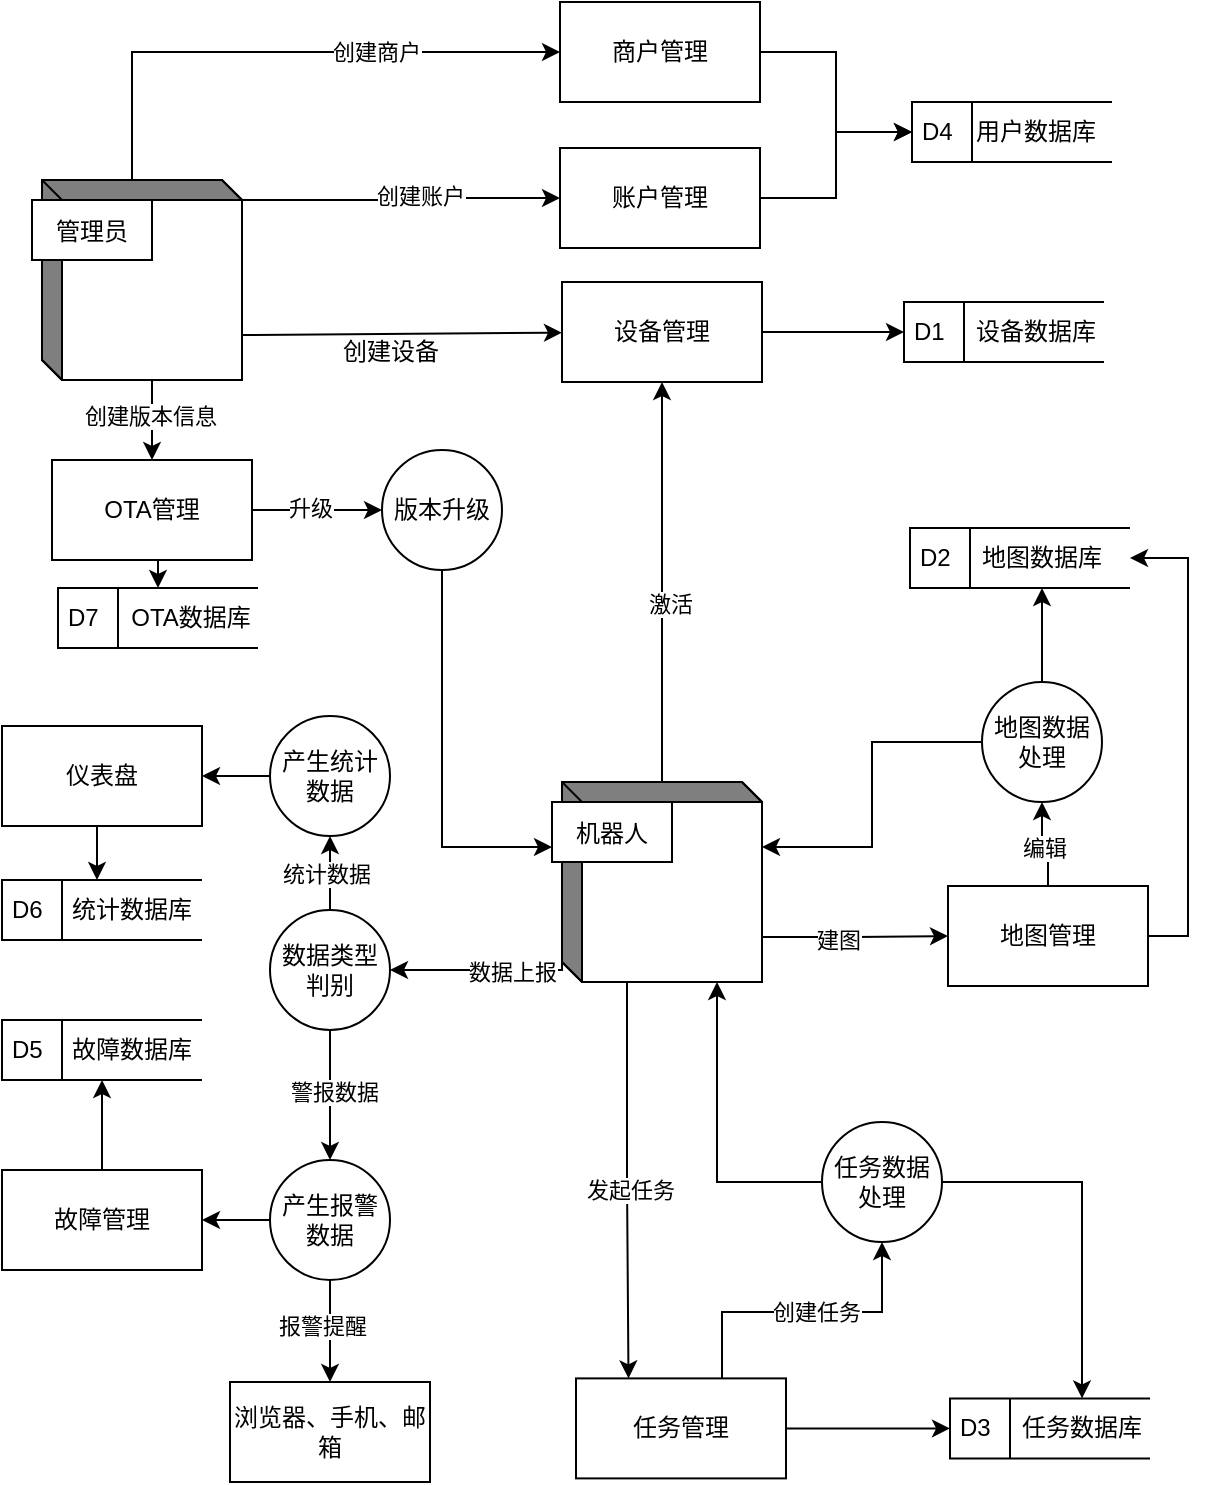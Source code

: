 <mxfile version="24.7.16">
  <diagram name="第 1 页" id="-58reNEPPvFzPP9FJtPT">
    <mxGraphModel dx="1426" dy="747" grid="1" gridSize="10" guides="1" tooltips="1" connect="1" arrows="1" fold="1" page="1" pageScale="1" pageWidth="827" pageHeight="1169" math="0" shadow="0">
      <root>
        <mxCell id="0" />
        <mxCell id="1" parent="0" />
        <mxCell id="CDC8OZHRUbecoYPQvkWm-41" style="edgeStyle=orthogonalEdgeStyle;rounded=0;orthogonalLoop=1;jettySize=auto;html=1;exitX=0;exitY=0;exitDx=100;exitDy=10;exitPerimeter=0;entryX=0;entryY=0.5;entryDx=0;entryDy=0;" edge="1" parent="1" source="CDC8OZHRUbecoYPQvkWm-1" target="CDC8OZHRUbecoYPQvkWm-39">
          <mxGeometry relative="1" as="geometry" />
        </mxCell>
        <mxCell id="CDC8OZHRUbecoYPQvkWm-42" value="创建账户" style="edgeLabel;html=1;align=center;verticalAlign=middle;resizable=0;points=[];" vertex="1" connectable="0" parent="CDC8OZHRUbecoYPQvkWm-41">
          <mxGeometry x="0.123" y="1" relative="1" as="geometry">
            <mxPoint as="offset" />
          </mxGeometry>
        </mxCell>
        <mxCell id="CDC8OZHRUbecoYPQvkWm-43" style="edgeStyle=orthogonalEdgeStyle;rounded=0;orthogonalLoop=1;jettySize=auto;html=1;exitX=0;exitY=0;exitDx=45;exitDy=0;exitPerimeter=0;entryX=0;entryY=0.5;entryDx=0;entryDy=0;" edge="1" parent="1" source="CDC8OZHRUbecoYPQvkWm-1" target="CDC8OZHRUbecoYPQvkWm-40">
          <mxGeometry relative="1" as="geometry" />
        </mxCell>
        <mxCell id="CDC8OZHRUbecoYPQvkWm-44" value="创建商户" style="edgeLabel;html=1;align=center;verticalAlign=middle;resizable=0;points=[];" vertex="1" connectable="0" parent="CDC8OZHRUbecoYPQvkWm-43">
          <mxGeometry x="0.333" relative="1" as="geometry">
            <mxPoint as="offset" />
          </mxGeometry>
        </mxCell>
        <mxCell id="CDC8OZHRUbecoYPQvkWm-3" style="edgeStyle=orthogonalEdgeStyle;rounded=0;orthogonalLoop=1;jettySize=auto;html=1;exitX=1;exitY=0.5;exitDx=0;exitDy=0;entryX=0;entryY=0.5;entryDx=0;entryDy=0;" edge="1" parent="1" source="CDC8OZHRUbecoYPQvkWm-4" target="CDC8OZHRUbecoYPQvkWm-7">
          <mxGeometry relative="1" as="geometry" />
        </mxCell>
        <mxCell id="CDC8OZHRUbecoYPQvkWm-99" style="edgeStyle=orthogonalEdgeStyle;rounded=0;orthogonalLoop=1;jettySize=auto;html=1;exitX=0;exitY=0;exitDx=55;exitDy=100;exitPerimeter=0;entryX=0.5;entryY=0;entryDx=0;entryDy=0;" edge="1" parent="1" source="CDC8OZHRUbecoYPQvkWm-1" target="CDC8OZHRUbecoYPQvkWm-96">
          <mxGeometry relative="1" as="geometry" />
        </mxCell>
        <mxCell id="CDC8OZHRUbecoYPQvkWm-100" value="创建版本信息" style="edgeLabel;html=1;align=center;verticalAlign=middle;resizable=0;points=[];" vertex="1" connectable="0" parent="CDC8OZHRUbecoYPQvkWm-99">
          <mxGeometry x="-0.137" y="-1" relative="1" as="geometry">
            <mxPoint as="offset" />
          </mxGeometry>
        </mxCell>
        <mxCell id="CDC8OZHRUbecoYPQvkWm-1" value="" style="html=1;dashed=0;whiteSpace=wrap;shape=mxgraph.dfd.externalEntity" vertex="1" parent="1">
          <mxGeometry x="90" y="109" width="100" height="100" as="geometry" />
        </mxCell>
        <mxCell id="CDC8OZHRUbecoYPQvkWm-2" value="管理员" style="autosize=1;part=1;resizable=0;strokeColor=inherit;fillColor=inherit;gradientColor=inherit;" vertex="1" parent="CDC8OZHRUbecoYPQvkWm-1">
          <mxGeometry width="60" height="30" relative="1" as="geometry">
            <mxPoint x="-5" y="10" as="offset" />
          </mxGeometry>
        </mxCell>
        <mxCell id="CDC8OZHRUbecoYPQvkWm-4" value="设备管理" style="html=1;dashed=0;whiteSpace=wrap;" vertex="1" parent="1">
          <mxGeometry x="350" y="160" width="100" height="50" as="geometry" />
        </mxCell>
        <mxCell id="CDC8OZHRUbecoYPQvkWm-5" value="" style="endArrow=classic;html=1;rounded=0;exitX=0;exitY=0;exitDx=100;exitDy=77.5;exitPerimeter=0;" edge="1" parent="1" source="CDC8OZHRUbecoYPQvkWm-1" target="CDC8OZHRUbecoYPQvkWm-4">
          <mxGeometry width="50" height="50" relative="1" as="geometry">
            <mxPoint x="189" y="260" as="sourcePoint" />
            <mxPoint x="259.711" y="210" as="targetPoint" />
          </mxGeometry>
        </mxCell>
        <mxCell id="CDC8OZHRUbecoYPQvkWm-6" value="创建设备" style="text;html=1;align=center;verticalAlign=middle;resizable=0;points=[];autosize=1;strokeColor=none;fillColor=none;" vertex="1" parent="1">
          <mxGeometry x="229" y="180" width="70" height="30" as="geometry" />
        </mxCell>
        <mxCell id="CDC8OZHRUbecoYPQvkWm-7" value="D1" style="html=1;dashed=0;whiteSpace=wrap;shape=mxgraph.dfd.dataStoreID;align=left;spacingLeft=3;points=[[0,0],[0.5,0],[1,0],[0,0.5],[1,0.5],[0,1],[0.5,1],[1,1]];" vertex="1" parent="1">
          <mxGeometry x="521" y="170" width="100" height="30" as="geometry" />
        </mxCell>
        <mxCell id="CDC8OZHRUbecoYPQvkWm-8" value="设备数据库" style="text;html=1;align=center;verticalAlign=middle;whiteSpace=wrap;rounded=0;" vertex="1" parent="1">
          <mxGeometry x="552" y="170" width="70" height="30" as="geometry" />
        </mxCell>
        <mxCell id="CDC8OZHRUbecoYPQvkWm-10" style="edgeStyle=orthogonalEdgeStyle;rounded=0;orthogonalLoop=1;jettySize=auto;html=1;exitX=0;exitY=0;exitDx=45;exitDy=0;exitPerimeter=0;entryX=0.5;entryY=1;entryDx=0;entryDy=0;" edge="1" parent="1" source="CDC8OZHRUbecoYPQvkWm-12" target="CDC8OZHRUbecoYPQvkWm-4">
          <mxGeometry relative="1" as="geometry">
            <mxPoint x="190" y="400" as="sourcePoint" />
            <mxPoint x="400" y="255" as="targetPoint" />
            <Array as="points">
              <mxPoint x="400" y="410" />
              <mxPoint x="400" y="235" />
            </Array>
          </mxGeometry>
        </mxCell>
        <mxCell id="CDC8OZHRUbecoYPQvkWm-14" value="激活" style="edgeLabel;html=1;align=center;verticalAlign=middle;resizable=0;points=[];" vertex="1" connectable="0" parent="CDC8OZHRUbecoYPQvkWm-10">
          <mxGeometry x="-0.077" y="-4" relative="1" as="geometry">
            <mxPoint as="offset" />
          </mxGeometry>
        </mxCell>
        <mxCell id="CDC8OZHRUbecoYPQvkWm-28" style="edgeStyle=orthogonalEdgeStyle;rounded=0;orthogonalLoop=1;jettySize=auto;html=1;exitX=0;exitY=0;exitDx=32.5;exitDy=100;exitPerimeter=0;entryX=0.25;entryY=0;entryDx=0;entryDy=0;" edge="1" parent="1" source="CDC8OZHRUbecoYPQvkWm-12" target="CDC8OZHRUbecoYPQvkWm-27">
          <mxGeometry relative="1" as="geometry" />
        </mxCell>
        <mxCell id="CDC8OZHRUbecoYPQvkWm-29" value="发起任务" style="edgeLabel;html=1;align=center;verticalAlign=middle;resizable=0;points=[];" vertex="1" connectable="0" parent="CDC8OZHRUbecoYPQvkWm-28">
          <mxGeometry x="0.057" relative="1" as="geometry">
            <mxPoint as="offset" />
          </mxGeometry>
        </mxCell>
        <mxCell id="CDC8OZHRUbecoYPQvkWm-34" style="edgeStyle=orthogonalEdgeStyle;rounded=0;orthogonalLoop=1;jettySize=auto;html=1;exitX=0;exitY=0;exitDx=0;exitDy=67.5;exitPerimeter=0;entryX=1;entryY=0.5;entryDx=0;entryDy=0;" edge="1" parent="1" source="CDC8OZHRUbecoYPQvkWm-12" target="CDC8OZHRUbecoYPQvkWm-33">
          <mxGeometry relative="1" as="geometry">
            <Array as="points">
              <mxPoint x="350" y="504" />
            </Array>
          </mxGeometry>
        </mxCell>
        <mxCell id="CDC8OZHRUbecoYPQvkWm-35" value="数据上报" style="edgeLabel;html=1;align=center;verticalAlign=middle;resizable=0;points=[];" vertex="1" connectable="0" parent="CDC8OZHRUbecoYPQvkWm-34">
          <mxGeometry x="-0.075" y="1" relative="1" as="geometry">
            <mxPoint as="offset" />
          </mxGeometry>
        </mxCell>
        <mxCell id="CDC8OZHRUbecoYPQvkWm-80" style="edgeStyle=orthogonalEdgeStyle;rounded=0;orthogonalLoop=1;jettySize=auto;html=1;exitX=0;exitY=0;exitDx=100;exitDy=77.5;exitPerimeter=0;entryX=0;entryY=0.5;entryDx=0;entryDy=0;" edge="1" parent="1" source="CDC8OZHRUbecoYPQvkWm-12" target="CDC8OZHRUbecoYPQvkWm-21">
          <mxGeometry relative="1" as="geometry" />
        </mxCell>
        <mxCell id="CDC8OZHRUbecoYPQvkWm-81" value="建图" style="edgeLabel;html=1;align=center;verticalAlign=middle;resizable=0;points=[];" vertex="1" connectable="0" parent="CDC8OZHRUbecoYPQvkWm-80">
          <mxGeometry x="-0.187" relative="1" as="geometry">
            <mxPoint y="1" as="offset" />
          </mxGeometry>
        </mxCell>
        <mxCell id="CDC8OZHRUbecoYPQvkWm-12" value="" style="html=1;dashed=0;whiteSpace=wrap;shape=mxgraph.dfd.externalEntity" vertex="1" parent="1">
          <mxGeometry x="350" y="410" width="100" height="100" as="geometry" />
        </mxCell>
        <mxCell id="CDC8OZHRUbecoYPQvkWm-13" value="机器人" style="autosize=1;part=1;resizable=0;strokeColor=inherit;fillColor=inherit;gradientColor=inherit;" vertex="1" parent="CDC8OZHRUbecoYPQvkWm-12">
          <mxGeometry width="60" height="30" relative="1" as="geometry">
            <mxPoint x="-5" y="10" as="offset" />
          </mxGeometry>
        </mxCell>
        <mxCell id="CDC8OZHRUbecoYPQvkWm-71" style="edgeStyle=orthogonalEdgeStyle;rounded=0;orthogonalLoop=1;jettySize=auto;html=1;exitX=0.5;exitY=0;exitDx=0;exitDy=0;entryX=0.5;entryY=1;entryDx=0;entryDy=0;" edge="1" parent="1" source="CDC8OZHRUbecoYPQvkWm-21" target="CDC8OZHRUbecoYPQvkWm-70">
          <mxGeometry relative="1" as="geometry" />
        </mxCell>
        <mxCell id="CDC8OZHRUbecoYPQvkWm-73" value="编辑" style="edgeLabel;html=1;align=center;verticalAlign=middle;resizable=0;points=[];" vertex="1" connectable="0" parent="CDC8OZHRUbecoYPQvkWm-71">
          <mxGeometry x="-0.163" y="2" relative="1" as="geometry">
            <mxPoint as="offset" />
          </mxGeometry>
        </mxCell>
        <mxCell id="CDC8OZHRUbecoYPQvkWm-111" style="edgeStyle=orthogonalEdgeStyle;rounded=0;orthogonalLoop=1;jettySize=auto;html=1;exitX=1;exitY=0.5;exitDx=0;exitDy=0;entryX=1;entryY=0.5;entryDx=0;entryDy=0;" edge="1" parent="1" source="CDC8OZHRUbecoYPQvkWm-21" target="CDC8OZHRUbecoYPQvkWm-24">
          <mxGeometry relative="1" as="geometry" />
        </mxCell>
        <mxCell id="CDC8OZHRUbecoYPQvkWm-21" value="地图管理" style="html=1;dashed=0;whiteSpace=wrap;" vertex="1" parent="1">
          <mxGeometry x="543" y="462" width="100" height="50" as="geometry" />
        </mxCell>
        <mxCell id="CDC8OZHRUbecoYPQvkWm-24" value="D2" style="html=1;dashed=0;whiteSpace=wrap;shape=mxgraph.dfd.dataStoreID;align=left;spacingLeft=3;points=[[0,0],[0.5,0],[1,0],[0,0.5],[1,0.5],[0,1],[0.5,1],[1,1]];" vertex="1" parent="1">
          <mxGeometry x="524" y="283" width="110" height="30" as="geometry" />
        </mxCell>
        <mxCell id="CDC8OZHRUbecoYPQvkWm-25" value="地图数据库" style="text;html=1;align=center;verticalAlign=middle;whiteSpace=wrap;rounded=0;" vertex="1" parent="1">
          <mxGeometry x="555" y="283" width="70" height="30" as="geometry" />
        </mxCell>
        <mxCell id="CDC8OZHRUbecoYPQvkWm-30" style="edgeStyle=orthogonalEdgeStyle;rounded=0;orthogonalLoop=1;jettySize=auto;html=1;exitX=1;exitY=0.5;exitDx=0;exitDy=0;entryX=0;entryY=0.5;entryDx=0;entryDy=0;" edge="1" parent="1" source="CDC8OZHRUbecoYPQvkWm-27" target="CDC8OZHRUbecoYPQvkWm-31">
          <mxGeometry relative="1" as="geometry">
            <mxPoint x="544" y="733.2" as="targetPoint" />
          </mxGeometry>
        </mxCell>
        <mxCell id="CDC8OZHRUbecoYPQvkWm-27" value="任务管理" style="html=1;dashed=0;whiteSpace=wrap;" vertex="1" parent="1">
          <mxGeometry x="357" y="708.2" width="105" height="50" as="geometry" />
        </mxCell>
        <mxCell id="CDC8OZHRUbecoYPQvkWm-31" value="D3" style="html=1;dashed=0;whiteSpace=wrap;shape=mxgraph.dfd.dataStoreID;align=left;spacingLeft=3;points=[[0,0],[0.5,0],[1,0],[0,0.5],[1,0.5],[0,1],[0.5,1],[1,1]];" vertex="1" parent="1">
          <mxGeometry x="544" y="718.2" width="100" height="30" as="geometry" />
        </mxCell>
        <mxCell id="CDC8OZHRUbecoYPQvkWm-32" value="任务数据库" style="text;html=1;align=center;verticalAlign=middle;whiteSpace=wrap;rounded=0;" vertex="1" parent="1">
          <mxGeometry x="570" y="718.2" width="80" height="30" as="geometry" />
        </mxCell>
        <mxCell id="CDC8OZHRUbecoYPQvkWm-37" style="edgeStyle=orthogonalEdgeStyle;rounded=0;orthogonalLoop=1;jettySize=auto;html=1;exitX=0.5;exitY=1;exitDx=0;exitDy=0;entryX=0.5;entryY=0;entryDx=0;entryDy=0;" edge="1" parent="1" source="CDC8OZHRUbecoYPQvkWm-33" target="CDC8OZHRUbecoYPQvkWm-36">
          <mxGeometry relative="1" as="geometry" />
        </mxCell>
        <mxCell id="CDC8OZHRUbecoYPQvkWm-38" value="警报数据" style="edgeLabel;html=1;align=center;verticalAlign=middle;resizable=0;points=[];" vertex="1" connectable="0" parent="CDC8OZHRUbecoYPQvkWm-37">
          <mxGeometry x="-0.069" y="2" relative="1" as="geometry">
            <mxPoint as="offset" />
          </mxGeometry>
        </mxCell>
        <mxCell id="CDC8OZHRUbecoYPQvkWm-86" style="edgeStyle=orthogonalEdgeStyle;rounded=0;orthogonalLoop=1;jettySize=auto;html=1;exitX=0.5;exitY=0;exitDx=0;exitDy=0;" edge="1" parent="1" source="CDC8OZHRUbecoYPQvkWm-33">
          <mxGeometry relative="1" as="geometry">
            <mxPoint x="234" y="437" as="targetPoint" />
          </mxGeometry>
        </mxCell>
        <mxCell id="CDC8OZHRUbecoYPQvkWm-94" value="统计数据" style="edgeLabel;html=1;align=center;verticalAlign=middle;resizable=0;points=[];" vertex="1" connectable="0" parent="CDC8OZHRUbecoYPQvkWm-86">
          <mxGeometry x="-0.027" y="2" relative="1" as="geometry">
            <mxPoint as="offset" />
          </mxGeometry>
        </mxCell>
        <mxCell id="CDC8OZHRUbecoYPQvkWm-33" value="数据类型判别" style="shape=ellipse;html=1;dashed=0;whiteSpace=wrap;aspect=fixed;perimeter=ellipsePerimeter;" vertex="1" parent="1">
          <mxGeometry x="204" y="474" width="60" height="60" as="geometry" />
        </mxCell>
        <mxCell id="CDC8OZHRUbecoYPQvkWm-51" style="edgeStyle=orthogonalEdgeStyle;rounded=0;orthogonalLoop=1;jettySize=auto;html=1;exitX=0.5;exitY=1;exitDx=0;exitDy=0;entryX=0.5;entryY=0;entryDx=0;entryDy=0;" edge="1" parent="1" source="CDC8OZHRUbecoYPQvkWm-36" target="CDC8OZHRUbecoYPQvkWm-58">
          <mxGeometry relative="1" as="geometry">
            <mxPoint x="235" y="737" as="targetPoint" />
          </mxGeometry>
        </mxCell>
        <mxCell id="CDC8OZHRUbecoYPQvkWm-52" value="报警提醒" style="edgeLabel;html=1;align=center;verticalAlign=middle;resizable=0;points=[];" vertex="1" connectable="0" parent="CDC8OZHRUbecoYPQvkWm-51">
          <mxGeometry x="-0.1" y="-4" relative="1" as="geometry">
            <mxPoint as="offset" />
          </mxGeometry>
        </mxCell>
        <mxCell id="CDC8OZHRUbecoYPQvkWm-56" style="edgeStyle=orthogonalEdgeStyle;rounded=0;orthogonalLoop=1;jettySize=auto;html=1;exitX=0;exitY=0.5;exitDx=0;exitDy=0;entryX=1;entryY=0.5;entryDx=0;entryDy=0;" edge="1" parent="1" source="CDC8OZHRUbecoYPQvkWm-36" target="CDC8OZHRUbecoYPQvkWm-55">
          <mxGeometry relative="1" as="geometry" />
        </mxCell>
        <mxCell id="CDC8OZHRUbecoYPQvkWm-36" value="产生报警数据" style="shape=ellipse;html=1;dashed=0;whiteSpace=wrap;aspect=fixed;perimeter=ellipsePerimeter;" vertex="1" parent="1">
          <mxGeometry x="204" y="599" width="60" height="60" as="geometry" />
        </mxCell>
        <mxCell id="CDC8OZHRUbecoYPQvkWm-48" style="edgeStyle=orthogonalEdgeStyle;rounded=0;orthogonalLoop=1;jettySize=auto;html=1;exitX=1;exitY=0.5;exitDx=0;exitDy=0;entryX=0;entryY=0.5;entryDx=0;entryDy=0;" edge="1" parent="1" source="CDC8OZHRUbecoYPQvkWm-39" target="CDC8OZHRUbecoYPQvkWm-45">
          <mxGeometry relative="1" as="geometry" />
        </mxCell>
        <mxCell id="CDC8OZHRUbecoYPQvkWm-39" value="账户管理" style="html=1;dashed=0;whiteSpace=wrap;" vertex="1" parent="1">
          <mxGeometry x="349" y="93" width="100" height="50" as="geometry" />
        </mxCell>
        <mxCell id="CDC8OZHRUbecoYPQvkWm-46" style="edgeStyle=orthogonalEdgeStyle;rounded=0;orthogonalLoop=1;jettySize=auto;html=1;exitX=1;exitY=0.5;exitDx=0;exitDy=0;entryX=0;entryY=0.5;entryDx=0;entryDy=0;" edge="1" parent="1" source="CDC8OZHRUbecoYPQvkWm-40" target="CDC8OZHRUbecoYPQvkWm-45">
          <mxGeometry relative="1" as="geometry" />
        </mxCell>
        <mxCell id="CDC8OZHRUbecoYPQvkWm-40" value="商户管理" style="html=1;dashed=0;whiteSpace=wrap;" vertex="1" parent="1">
          <mxGeometry x="349" y="20" width="100" height="50" as="geometry" />
        </mxCell>
        <mxCell id="CDC8OZHRUbecoYPQvkWm-45" value="D4" style="html=1;dashed=0;whiteSpace=wrap;shape=mxgraph.dfd.dataStoreID;align=left;spacingLeft=3;points=[[0,0],[0.5,0],[1,0],[0,0.5],[1,0.5],[0,1],[0.5,1],[1,1]];" vertex="1" parent="1">
          <mxGeometry x="525" y="70" width="100" height="30" as="geometry" />
        </mxCell>
        <mxCell id="CDC8OZHRUbecoYPQvkWm-49" value="用户数据库" style="text;html=1;align=center;verticalAlign=middle;whiteSpace=wrap;rounded=0;" vertex="1" parent="1">
          <mxGeometry x="552" y="70" width="70" height="30" as="geometry" />
        </mxCell>
        <mxCell id="CDC8OZHRUbecoYPQvkWm-61" style="edgeStyle=orthogonalEdgeStyle;rounded=0;orthogonalLoop=1;jettySize=auto;html=1;exitX=0.5;exitY=0;exitDx=0;exitDy=0;entryX=0.5;entryY=1;entryDx=0;entryDy=0;" edge="1" parent="1" source="CDC8OZHRUbecoYPQvkWm-55" target="CDC8OZHRUbecoYPQvkWm-60">
          <mxGeometry relative="1" as="geometry" />
        </mxCell>
        <mxCell id="CDC8OZHRUbecoYPQvkWm-55" value="故障管理" style="html=1;dashed=0;whiteSpace=wrap;" vertex="1" parent="1">
          <mxGeometry x="70" y="604" width="100" height="50" as="geometry" />
        </mxCell>
        <mxCell id="CDC8OZHRUbecoYPQvkWm-58" value="浏览器、手机、邮箱" style="html=1;dashed=0;whiteSpace=wrap;" vertex="1" parent="1">
          <mxGeometry x="184" y="710" width="100" height="50" as="geometry" />
        </mxCell>
        <mxCell id="CDC8OZHRUbecoYPQvkWm-60" value="D5" style="html=1;dashed=0;whiteSpace=wrap;shape=mxgraph.dfd.dataStoreID;align=left;spacingLeft=3;points=[[0,0],[0.5,0],[1,0],[0,0.5],[1,0.5],[0,1],[0.5,1],[1,1]];" vertex="1" parent="1">
          <mxGeometry x="70" y="529" width="100" height="30" as="geometry" />
        </mxCell>
        <mxCell id="CDC8OZHRUbecoYPQvkWm-62" value="故障数据库" style="text;html=1;align=center;verticalAlign=middle;whiteSpace=wrap;rounded=0;" vertex="1" parent="1">
          <mxGeometry x="100" y="529" width="70" height="30" as="geometry" />
        </mxCell>
        <mxCell id="CDC8OZHRUbecoYPQvkWm-65" style="edgeStyle=orthogonalEdgeStyle;rounded=0;orthogonalLoop=1;jettySize=auto;html=1;exitX=0.924;exitY=0;exitDx=0;exitDy=0;exitPerimeter=0;entryX=0.5;entryY=1;entryDx=0;entryDy=0;" edge="1" parent="1" target="CDC8OZHRUbecoYPQvkWm-75">
          <mxGeometry relative="1" as="geometry">
            <mxPoint x="430.02" y="708.2" as="sourcePoint" />
            <mxPoint x="560" y="655" as="targetPoint" />
            <Array as="points">
              <mxPoint x="430" y="675" />
              <mxPoint x="510" y="675" />
            </Array>
          </mxGeometry>
        </mxCell>
        <mxCell id="CDC8OZHRUbecoYPQvkWm-66" value="创建任务" style="edgeLabel;html=1;align=center;verticalAlign=middle;resizable=0;points=[];" vertex="1" connectable="0" parent="CDC8OZHRUbecoYPQvkWm-65">
          <mxGeometry x="0.086" y="-1" relative="1" as="geometry">
            <mxPoint x="-1" y="-1" as="offset" />
          </mxGeometry>
        </mxCell>
        <mxCell id="CDC8OZHRUbecoYPQvkWm-109" style="edgeStyle=orthogonalEdgeStyle;rounded=0;orthogonalLoop=1;jettySize=auto;html=1;exitX=0.5;exitY=0;exitDx=0;exitDy=0;entryX=0.5;entryY=1;entryDx=0;entryDy=0;" edge="1" parent="1" source="CDC8OZHRUbecoYPQvkWm-70" target="CDC8OZHRUbecoYPQvkWm-25">
          <mxGeometry relative="1" as="geometry" />
        </mxCell>
        <mxCell id="CDC8OZHRUbecoYPQvkWm-70" value="地图数据处理" style="shape=ellipse;html=1;dashed=0;whiteSpace=wrap;aspect=fixed;perimeter=ellipsePerimeter;" vertex="1" parent="1">
          <mxGeometry x="560" y="360" width="60" height="60" as="geometry" />
        </mxCell>
        <mxCell id="CDC8OZHRUbecoYPQvkWm-77" style="edgeStyle=orthogonalEdgeStyle;rounded=0;orthogonalLoop=1;jettySize=auto;html=1;exitX=1;exitY=0.5;exitDx=0;exitDy=0;entryX=0.5;entryY=0;entryDx=0;entryDy=0;" edge="1" parent="1" source="CDC8OZHRUbecoYPQvkWm-75" target="CDC8OZHRUbecoYPQvkWm-32">
          <mxGeometry relative="1" as="geometry" />
        </mxCell>
        <mxCell id="CDC8OZHRUbecoYPQvkWm-75" value="任务数据处理" style="shape=ellipse;html=1;dashed=0;whiteSpace=wrap;aspect=fixed;perimeter=ellipsePerimeter;" vertex="1" parent="1">
          <mxGeometry x="480" y="580" width="60" height="60" as="geometry" />
        </mxCell>
        <mxCell id="CDC8OZHRUbecoYPQvkWm-76" style="edgeStyle=orthogonalEdgeStyle;rounded=0;orthogonalLoop=1;jettySize=auto;html=1;exitX=0;exitY=0.5;exitDx=0;exitDy=0;entryX=0;entryY=0;entryDx=77.5;entryDy=100;entryPerimeter=0;" edge="1" parent="1" source="CDC8OZHRUbecoYPQvkWm-75" target="CDC8OZHRUbecoYPQvkWm-12">
          <mxGeometry relative="1" as="geometry" />
        </mxCell>
        <mxCell id="CDC8OZHRUbecoYPQvkWm-82" style="edgeStyle=orthogonalEdgeStyle;rounded=0;orthogonalLoop=1;jettySize=auto;html=1;exitX=0;exitY=0.5;exitDx=0;exitDy=0;entryX=0;entryY=0;entryDx=100;entryDy=32.5;entryPerimeter=0;" edge="1" parent="1" source="CDC8OZHRUbecoYPQvkWm-70" target="CDC8OZHRUbecoYPQvkWm-12">
          <mxGeometry relative="1" as="geometry" />
        </mxCell>
        <mxCell id="CDC8OZHRUbecoYPQvkWm-89" style="edgeStyle=orthogonalEdgeStyle;rounded=0;orthogonalLoop=1;jettySize=auto;html=1;exitX=0;exitY=0.5;exitDx=0;exitDy=0;entryX=1;entryY=0.5;entryDx=0;entryDy=0;" edge="1" parent="1" source="CDC8OZHRUbecoYPQvkWm-87" target="CDC8OZHRUbecoYPQvkWm-88">
          <mxGeometry relative="1" as="geometry" />
        </mxCell>
        <mxCell id="CDC8OZHRUbecoYPQvkWm-87" value="产生统计数据" style="shape=ellipse;html=1;dashed=0;whiteSpace=wrap;aspect=fixed;perimeter=ellipsePerimeter;" vertex="1" parent="1">
          <mxGeometry x="204" y="377" width="60" height="60" as="geometry" />
        </mxCell>
        <mxCell id="CDC8OZHRUbecoYPQvkWm-92" style="edgeStyle=orthogonalEdgeStyle;rounded=0;orthogonalLoop=1;jettySize=auto;html=1;exitX=0.5;exitY=1;exitDx=0;exitDy=0;entryX=0.25;entryY=0;entryDx=0;entryDy=0;" edge="1" parent="1" source="CDC8OZHRUbecoYPQvkWm-88" target="CDC8OZHRUbecoYPQvkWm-91">
          <mxGeometry relative="1" as="geometry" />
        </mxCell>
        <mxCell id="CDC8OZHRUbecoYPQvkWm-88" value="仪表盘" style="html=1;dashed=0;whiteSpace=wrap;" vertex="1" parent="1">
          <mxGeometry x="70" y="382" width="100" height="50" as="geometry" />
        </mxCell>
        <mxCell id="CDC8OZHRUbecoYPQvkWm-90" value="D6" style="html=1;dashed=0;whiteSpace=wrap;shape=mxgraph.dfd.dataStoreID;align=left;spacingLeft=3;points=[[0,0],[0.5,0],[1,0],[0,0.5],[1,0.5],[0,1],[0.5,1],[1,1]];" vertex="1" parent="1">
          <mxGeometry x="70" y="459" width="100" height="30" as="geometry" />
        </mxCell>
        <mxCell id="CDC8OZHRUbecoYPQvkWm-91" value="统计数据库" style="text;html=1;align=center;verticalAlign=middle;whiteSpace=wrap;rounded=0;" vertex="1" parent="1">
          <mxGeometry x="100" y="459" width="70" height="30" as="geometry" />
        </mxCell>
        <mxCell id="CDC8OZHRUbecoYPQvkWm-102" style="edgeStyle=orthogonalEdgeStyle;rounded=0;orthogonalLoop=1;jettySize=auto;html=1;exitX=1;exitY=0.5;exitDx=0;exitDy=0;entryX=0;entryY=0.5;entryDx=0;entryDy=0;" edge="1" parent="1" source="CDC8OZHRUbecoYPQvkWm-96" target="CDC8OZHRUbecoYPQvkWm-101">
          <mxGeometry relative="1" as="geometry" />
        </mxCell>
        <mxCell id="CDC8OZHRUbecoYPQvkWm-103" value="升级" style="edgeLabel;html=1;align=center;verticalAlign=middle;resizable=0;points=[];" vertex="1" connectable="0" parent="CDC8OZHRUbecoYPQvkWm-102">
          <mxGeometry x="-0.108" y="1" relative="1" as="geometry">
            <mxPoint as="offset" />
          </mxGeometry>
        </mxCell>
        <mxCell id="CDC8OZHRUbecoYPQvkWm-107" style="edgeStyle=orthogonalEdgeStyle;rounded=0;orthogonalLoop=1;jettySize=auto;html=1;exitX=0.5;exitY=1;exitDx=0;exitDy=0;entryX=0.5;entryY=0;entryDx=0;entryDy=0;" edge="1" parent="1" source="CDC8OZHRUbecoYPQvkWm-96" target="CDC8OZHRUbecoYPQvkWm-106">
          <mxGeometry relative="1" as="geometry" />
        </mxCell>
        <mxCell id="CDC8OZHRUbecoYPQvkWm-96" value="OTA管理" style="html=1;dashed=0;whiteSpace=wrap;" vertex="1" parent="1">
          <mxGeometry x="95" y="249" width="100" height="50" as="geometry" />
        </mxCell>
        <mxCell id="CDC8OZHRUbecoYPQvkWm-105" style="edgeStyle=orthogonalEdgeStyle;rounded=0;orthogonalLoop=1;jettySize=auto;html=1;exitX=0.5;exitY=1;exitDx=0;exitDy=0;entryX=0;entryY=0.75;entryDx=0;entryDy=0;" edge="1" parent="1" source="CDC8OZHRUbecoYPQvkWm-101" target="CDC8OZHRUbecoYPQvkWm-13">
          <mxGeometry relative="1" as="geometry" />
        </mxCell>
        <mxCell id="CDC8OZHRUbecoYPQvkWm-101" value="版本升级" style="shape=ellipse;html=1;dashed=0;whiteSpace=wrap;aspect=fixed;perimeter=ellipsePerimeter;" vertex="1" parent="1">
          <mxGeometry x="260" y="244" width="60" height="60" as="geometry" />
        </mxCell>
        <mxCell id="CDC8OZHRUbecoYPQvkWm-106" value="D7" style="html=1;dashed=0;whiteSpace=wrap;shape=mxgraph.dfd.dataStoreID;align=left;spacingLeft=3;points=[[0,0],[0.5,0],[1,0],[0,0.5],[1,0.5],[0,1],[0.5,1],[1,1]];" vertex="1" parent="1">
          <mxGeometry x="98" y="313" width="100" height="30" as="geometry" />
        </mxCell>
        <mxCell id="CDC8OZHRUbecoYPQvkWm-108" value="OTA数据库" style="text;html=1;align=center;verticalAlign=middle;whiteSpace=wrap;rounded=0;" vertex="1" parent="1">
          <mxGeometry x="127" y="313" width="75" height="30" as="geometry" />
        </mxCell>
      </root>
    </mxGraphModel>
  </diagram>
</mxfile>
